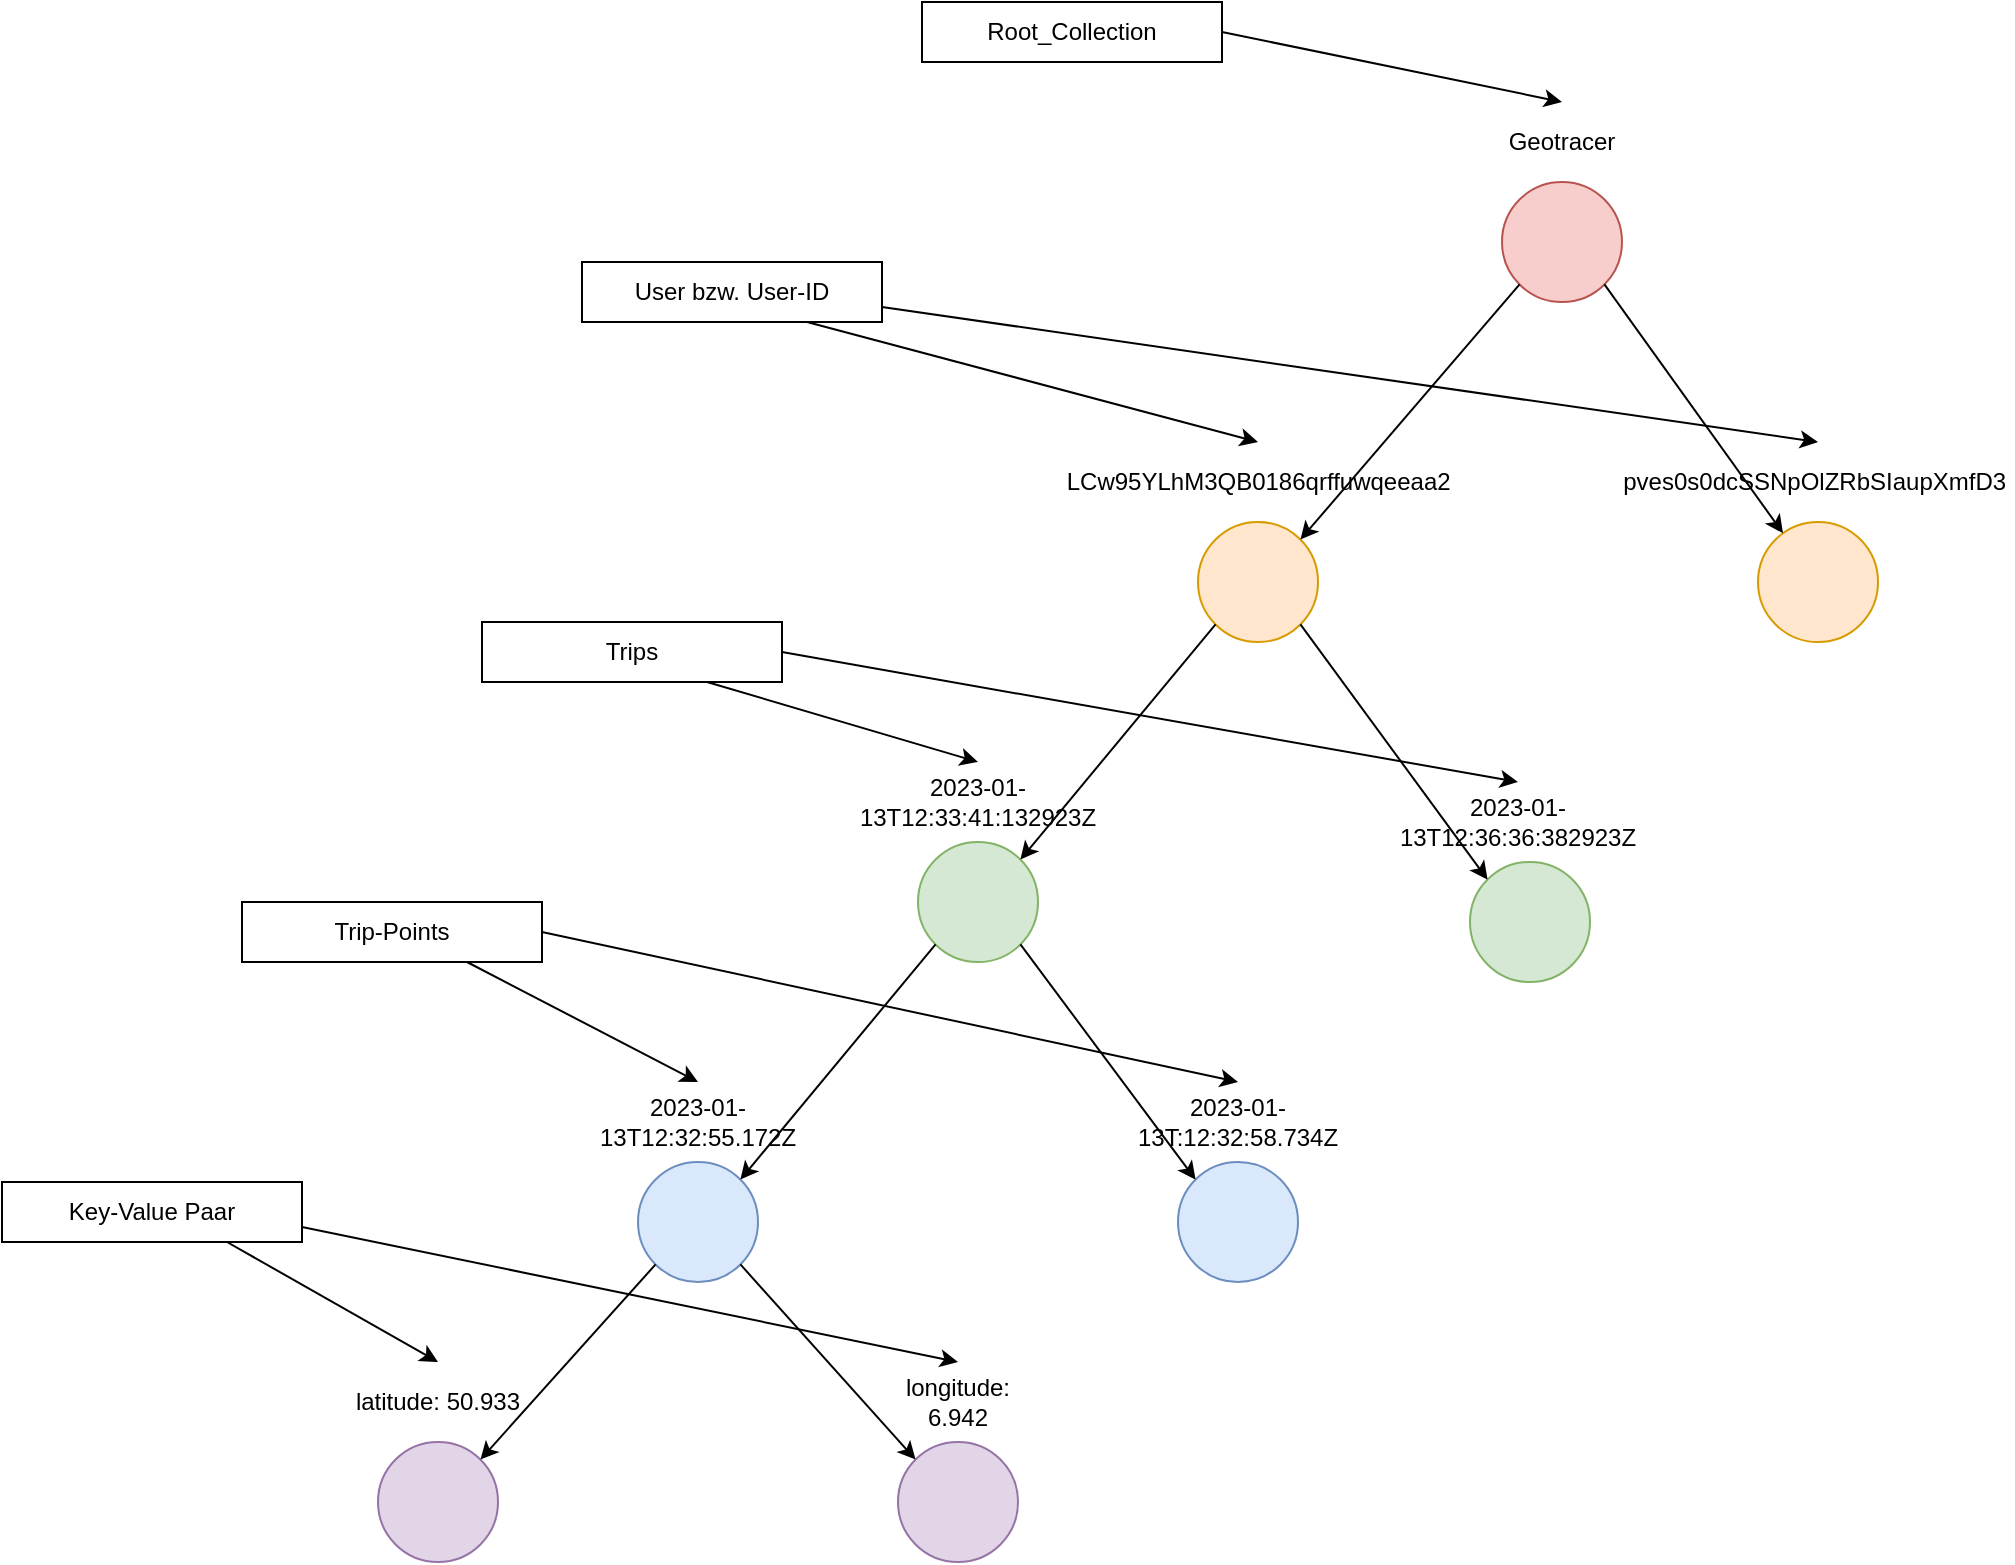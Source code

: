 <mxfile version="20.7.4" type="device" pages="2"><diagram id="57BaTJLazhsJaUT0ZsGx" name="Datenmodell"><mxGraphModel dx="2514" dy="968" grid="1" gridSize="10" guides="1" tooltips="1" connect="1" arrows="1" fold="1" page="1" pageScale="1" pageWidth="827" pageHeight="1169" math="0" shadow="0"><root><mxCell id="0"/><mxCell id="1" parent="0"/><mxCell id="urWgzRJY9WgPPMTaKpti-3" value="" style="group" parent="1" vertex="1" connectable="0"><mxGeometry x="382" y="80" width="96" height="100" as="geometry"/></mxCell><mxCell id="urWgzRJY9WgPPMTaKpti-1" value="" style="ellipse;whiteSpace=wrap;html=1;aspect=fixed;fillColor=#f8cecc;strokeColor=#b85450;" parent="urWgzRJY9WgPPMTaKpti-3" vertex="1"><mxGeometry x="18" y="40" width="60" height="60" as="geometry"/></mxCell><mxCell id="urWgzRJY9WgPPMTaKpti-2" value="Geotracer" style="text;html=1;strokeColor=none;fillColor=none;align=center;verticalAlign=middle;whiteSpace=wrap;rounded=0;" parent="urWgzRJY9WgPPMTaKpti-3" vertex="1"><mxGeometry width="96" height="40" as="geometry"/></mxCell><mxCell id="urWgzRJY9WgPPMTaKpti-4" value="" style="group;" parent="1" vertex="1" connectable="0"><mxGeometry x="230" y="250" width="96" height="100" as="geometry"/></mxCell><mxCell id="urWgzRJY9WgPPMTaKpti-5" value="" style="ellipse;whiteSpace=wrap;html=1;aspect=fixed;fillColor=#ffe6cc;strokeColor=#d79b00;" parent="urWgzRJY9WgPPMTaKpti-4" vertex="1"><mxGeometry x="18" y="40" width="60" height="60" as="geometry"/></mxCell><mxCell id="urWgzRJY9WgPPMTaKpti-6" value="&lt;table id=&quot;auth-users-table&quot; class=&quot;mat-table cdk-table mat-sort auth-user-table&quot; aria-label=&quot;Nutzer&quot; role=&quot;grid&quot;&gt;&lt;tbody role=&quot;rowgroup&quot;&gt;&lt;tr class=&quot;mat-row cdk-row ng-star-inserted&quot; role=&quot;row&quot;&gt;&lt;td class=&quot;mat-cell cdk-cell cdk-column-last-login mat-column-last-login ng-star-inserted&quot; role=&quot;gridcell&quot;&gt;&lt;div class=&quot;mat-cell-wrapper&quot;&gt;&lt;/div&gt;&lt;/td&gt;&lt;td class=&quot;mat-cell cdk-cell cdk-column-uid mat-column-uid ng-star-inserted&quot; role=&quot;gridcell&quot;&gt;&lt;div class=&quot;mat-cell-wrapper&quot;&gt; LCw95YLhM3QB0186qrffuwqeeaa2&amp;nbsp;&lt;/div&gt;&lt;/td&gt;&lt;/tr&gt;&lt;/tbody&gt;&lt;/table&gt;" style="text;html=1;strokeColor=none;fillColor=none;align=center;verticalAlign=middle;whiteSpace=wrap;rounded=0;" parent="urWgzRJY9WgPPMTaKpti-4" vertex="1"><mxGeometry width="96" height="40" as="geometry"/></mxCell><mxCell id="urWgzRJY9WgPPMTaKpti-7" style="rounded=0;orthogonalLoop=1;jettySize=auto;html=1;exitX=0;exitY=1;exitDx=0;exitDy=0;entryX=1;entryY=0;entryDx=0;entryDy=0;" parent="1" source="urWgzRJY9WgPPMTaKpti-1" target="urWgzRJY9WgPPMTaKpti-5" edge="1"><mxGeometry relative="1" as="geometry"/></mxCell><mxCell id="urWgzRJY9WgPPMTaKpti-8" value="" style="group;" parent="1" vertex="1" connectable="0"><mxGeometry x="510" y="250" width="96" height="100" as="geometry"/></mxCell><mxCell id="urWgzRJY9WgPPMTaKpti-9" value="" style="ellipse;whiteSpace=wrap;html=1;aspect=fixed;fillColor=#ffe6cc;strokeColor=#d79b00;" parent="urWgzRJY9WgPPMTaKpti-8" vertex="1"><mxGeometry x="18" y="40" width="60" height="60" as="geometry"/></mxCell><mxCell id="urWgzRJY9WgPPMTaKpti-10" value="pves0s0dcSSNpOlZRbSIaupXmfD3&amp;nbsp;" style="text;html=1;strokeColor=none;fillColor=none;align=center;verticalAlign=middle;whiteSpace=wrap;rounded=0;" parent="urWgzRJY9WgPPMTaKpti-8" vertex="1"><mxGeometry width="96" height="40" as="geometry"/></mxCell><mxCell id="urWgzRJY9WgPPMTaKpti-11" style="edgeStyle=none;rounded=0;orthogonalLoop=1;jettySize=auto;html=1;exitX=1;exitY=1;exitDx=0;exitDy=0;" parent="1" source="urWgzRJY9WgPPMTaKpti-1" target="urWgzRJY9WgPPMTaKpti-9" edge="1"><mxGeometry relative="1" as="geometry"/></mxCell><mxCell id="urWgzRJY9WgPPMTaKpti-12" value="" style="endArrow=classic;html=1;rounded=0;entryX=0.5;entryY=0;entryDx=0;entryDy=0;exitX=1;exitY=0.5;exitDx=0;exitDy=0;" parent="1" source="urWgzRJY9WgPPMTaKpti-13" target="urWgzRJY9WgPPMTaKpti-2" edge="1"><mxGeometry width="50" height="50" relative="1" as="geometry"><mxPoint x="220" y="60" as="sourcePoint"/><mxPoint x="440" y="420" as="targetPoint"/></mxGeometry></mxCell><mxCell id="urWgzRJY9WgPPMTaKpti-15" value="" style="group" parent="1" vertex="1" connectable="0"><mxGeometry x="110" y="30" width="150" height="30" as="geometry"/></mxCell><mxCell id="urWgzRJY9WgPPMTaKpti-13" value="" style="rounded=0;whiteSpace=wrap;html=1;" parent="urWgzRJY9WgPPMTaKpti-15" vertex="1"><mxGeometry width="150" height="30" as="geometry"/></mxCell><mxCell id="urWgzRJY9WgPPMTaKpti-14" value="Root_Collection" style="text;html=1;strokeColor=none;fillColor=none;align=center;verticalAlign=middle;whiteSpace=wrap;rounded=0;" parent="urWgzRJY9WgPPMTaKpti-15" vertex="1"><mxGeometry width="150" height="30" as="geometry"/></mxCell><mxCell id="urWgzRJY9WgPPMTaKpti-16" value="" style="group" parent="1" vertex="1" connectable="0"><mxGeometry x="-60" y="160" width="150" height="30" as="geometry"/></mxCell><mxCell id="urWgzRJY9WgPPMTaKpti-17" value="" style="rounded=0;whiteSpace=wrap;html=1;" parent="urWgzRJY9WgPPMTaKpti-16" vertex="1"><mxGeometry width="150" height="30" as="geometry"/></mxCell><mxCell id="urWgzRJY9WgPPMTaKpti-18" value="User bzw. User-ID" style="text;html=1;strokeColor=none;fillColor=none;align=center;verticalAlign=middle;whiteSpace=wrap;rounded=0;" parent="urWgzRJY9WgPPMTaKpti-16" vertex="1"><mxGeometry width="150" height="30" as="geometry"/></mxCell><mxCell id="urWgzRJY9WgPPMTaKpti-19" style="edgeStyle=none;rounded=0;orthogonalLoop=1;jettySize=auto;html=1;exitX=0.75;exitY=1;exitDx=0;exitDy=0;entryX=0.5;entryY=0;entryDx=0;entryDy=0;" parent="1" source="urWgzRJY9WgPPMTaKpti-18" target="urWgzRJY9WgPPMTaKpti-6" edge="1"><mxGeometry relative="1" as="geometry"/></mxCell><mxCell id="urWgzRJY9WgPPMTaKpti-20" style="edgeStyle=none;rounded=0;orthogonalLoop=1;jettySize=auto;html=1;exitX=1;exitY=0.75;exitDx=0;exitDy=0;entryX=0.5;entryY=0;entryDx=0;entryDy=0;" parent="1" source="urWgzRJY9WgPPMTaKpti-18" target="urWgzRJY9WgPPMTaKpti-10" edge="1"><mxGeometry relative="1" as="geometry"/></mxCell><mxCell id="urWgzRJY9WgPPMTaKpti-21" value="" style="group;" parent="1" vertex="1" connectable="0"><mxGeometry x="90" y="410" width="96" height="100" as="geometry"/></mxCell><mxCell id="urWgzRJY9WgPPMTaKpti-22" value="" style="ellipse;whiteSpace=wrap;html=1;aspect=fixed;fillColor=#d5e8d4;strokeColor=#82b366;" parent="urWgzRJY9WgPPMTaKpti-21" vertex="1"><mxGeometry x="18" y="40" width="60" height="60" as="geometry"/></mxCell><mxCell id="urWgzRJY9WgPPMTaKpti-23" value="2023-01-13T12:33:41:132923Z" style="text;html=1;strokeColor=none;fillColor=none;align=center;verticalAlign=middle;whiteSpace=wrap;rounded=0;" parent="urWgzRJY9WgPPMTaKpti-21" vertex="1"><mxGeometry width="96" height="40" as="geometry"/></mxCell><mxCell id="urWgzRJY9WgPPMTaKpti-24" value="" style="group;" parent="1" vertex="1" connectable="0"><mxGeometry x="360" y="420" width="96" height="100" as="geometry"/></mxCell><mxCell id="urWgzRJY9WgPPMTaKpti-25" value="" style="ellipse;whiteSpace=wrap;html=1;aspect=fixed;fillColor=#d5e8d4;strokeColor=#82b366;" parent="urWgzRJY9WgPPMTaKpti-24" vertex="1"><mxGeometry x="24" y="40" width="60" height="60" as="geometry"/></mxCell><mxCell id="urWgzRJY9WgPPMTaKpti-26" value="2023-01-13T12:36:36:382923Z" style="text;html=1;strokeColor=none;fillColor=none;align=center;verticalAlign=middle;whiteSpace=wrap;rounded=0;" parent="urWgzRJY9WgPPMTaKpti-24" vertex="1"><mxGeometry width="96" height="40" as="geometry"/></mxCell><mxCell id="urWgzRJY9WgPPMTaKpti-28" style="edgeStyle=none;rounded=0;orthogonalLoop=1;jettySize=auto;html=1;exitX=0;exitY=1;exitDx=0;exitDy=0;entryX=1;entryY=0;entryDx=0;entryDy=0;" parent="1" source="urWgzRJY9WgPPMTaKpti-5" target="urWgzRJY9WgPPMTaKpti-22" edge="1"><mxGeometry relative="1" as="geometry"/></mxCell><mxCell id="urWgzRJY9WgPPMTaKpti-29" style="edgeStyle=none;rounded=0;orthogonalLoop=1;jettySize=auto;html=1;exitX=1;exitY=1;exitDx=0;exitDy=0;entryX=0;entryY=0;entryDx=0;entryDy=0;" parent="1" source="urWgzRJY9WgPPMTaKpti-5" target="urWgzRJY9WgPPMTaKpti-25" edge="1"><mxGeometry relative="1" as="geometry"/></mxCell><mxCell id="urWgzRJY9WgPPMTaKpti-30" value="" style="group" parent="1" vertex="1" connectable="0"><mxGeometry x="-110" y="340" width="150" height="30" as="geometry"/></mxCell><mxCell id="urWgzRJY9WgPPMTaKpti-31" value="" style="rounded=0;whiteSpace=wrap;html=1;" parent="urWgzRJY9WgPPMTaKpti-30" vertex="1"><mxGeometry width="150" height="30" as="geometry"/></mxCell><mxCell id="urWgzRJY9WgPPMTaKpti-32" value="Trips" style="text;html=1;strokeColor=none;fillColor=none;align=center;verticalAlign=middle;whiteSpace=wrap;rounded=0;" parent="urWgzRJY9WgPPMTaKpti-30" vertex="1"><mxGeometry width="150" height="30" as="geometry"/></mxCell><mxCell id="urWgzRJY9WgPPMTaKpti-33" style="edgeStyle=none;rounded=0;orthogonalLoop=1;jettySize=auto;html=1;exitX=0.75;exitY=1;exitDx=0;exitDy=0;entryX=0.5;entryY=0;entryDx=0;entryDy=0;" parent="1" source="urWgzRJY9WgPPMTaKpti-32" target="urWgzRJY9WgPPMTaKpti-23" edge="1"><mxGeometry relative="1" as="geometry"/></mxCell><mxCell id="urWgzRJY9WgPPMTaKpti-34" style="edgeStyle=none;rounded=0;orthogonalLoop=1;jettySize=auto;html=1;exitX=1;exitY=0.5;exitDx=0;exitDy=0;entryX=0.5;entryY=0;entryDx=0;entryDy=0;" parent="1" source="urWgzRJY9WgPPMTaKpti-32" target="urWgzRJY9WgPPMTaKpti-26" edge="1"><mxGeometry relative="1" as="geometry"/></mxCell><mxCell id="urWgzRJY9WgPPMTaKpti-35" value="" style="group;" parent="1" vertex="1" connectable="0"><mxGeometry x="-50" y="570" width="96" height="100" as="geometry"/></mxCell><mxCell id="urWgzRJY9WgPPMTaKpti-36" value="" style="ellipse;whiteSpace=wrap;html=1;aspect=fixed;fillColor=#dae8fc;strokeColor=#6c8ebf;" parent="urWgzRJY9WgPPMTaKpti-35" vertex="1"><mxGeometry x="18" y="40" width="60" height="60" as="geometry"/></mxCell><mxCell id="urWgzRJY9WgPPMTaKpti-37" value="2023-01-13T12:32:55.172Z" style="text;html=1;strokeColor=none;fillColor=none;align=center;verticalAlign=middle;whiteSpace=wrap;rounded=0;" parent="urWgzRJY9WgPPMTaKpti-35" vertex="1"><mxGeometry width="96" height="40" as="geometry"/></mxCell><mxCell id="urWgzRJY9WgPPMTaKpti-38" value="" style="group;" parent="1" vertex="1" connectable="0"><mxGeometry x="220" y="570" width="96" height="100" as="geometry"/></mxCell><mxCell id="urWgzRJY9WgPPMTaKpti-39" value="" style="ellipse;whiteSpace=wrap;html=1;aspect=fixed;fillColor=#dae8fc;strokeColor=#6c8ebf;" parent="urWgzRJY9WgPPMTaKpti-38" vertex="1"><mxGeometry x="18" y="40" width="60" height="60" as="geometry"/></mxCell><mxCell id="urWgzRJY9WgPPMTaKpti-40" value="2023-01-13T:12:32:58.734Z" style="text;html=1;strokeColor=none;fillColor=none;align=center;verticalAlign=middle;whiteSpace=wrap;rounded=0;" parent="urWgzRJY9WgPPMTaKpti-38" vertex="1"><mxGeometry width="96" height="40" as="geometry"/></mxCell><mxCell id="urWgzRJY9WgPPMTaKpti-41" style="edgeStyle=none;rounded=0;orthogonalLoop=1;jettySize=auto;html=1;exitX=0;exitY=1;exitDx=0;exitDy=0;entryX=1;entryY=0;entryDx=0;entryDy=0;" parent="1" source="urWgzRJY9WgPPMTaKpti-22" target="urWgzRJY9WgPPMTaKpti-36" edge="1"><mxGeometry relative="1" as="geometry"/></mxCell><mxCell id="urWgzRJY9WgPPMTaKpti-42" style="edgeStyle=none;rounded=0;orthogonalLoop=1;jettySize=auto;html=1;exitX=1;exitY=1;exitDx=0;exitDy=0;entryX=0;entryY=0;entryDx=0;entryDy=0;" parent="1" source="urWgzRJY9WgPPMTaKpti-22" target="urWgzRJY9WgPPMTaKpti-39" edge="1"><mxGeometry relative="1" as="geometry"/></mxCell><mxCell id="urWgzRJY9WgPPMTaKpti-43" value="" style="group" parent="1" vertex="1" connectable="0"><mxGeometry x="-230" y="480" width="150" height="30" as="geometry"/></mxCell><mxCell id="urWgzRJY9WgPPMTaKpti-44" value="" style="rounded=0;whiteSpace=wrap;html=1;" parent="urWgzRJY9WgPPMTaKpti-43" vertex="1"><mxGeometry width="150" height="30" as="geometry"/></mxCell><mxCell id="urWgzRJY9WgPPMTaKpti-45" value="Trip-Points" style="text;html=1;strokeColor=none;fillColor=none;align=center;verticalAlign=middle;whiteSpace=wrap;rounded=0;" parent="urWgzRJY9WgPPMTaKpti-43" vertex="1"><mxGeometry width="150" height="30" as="geometry"/></mxCell><mxCell id="urWgzRJY9WgPPMTaKpti-46" style="edgeStyle=none;rounded=0;orthogonalLoop=1;jettySize=auto;html=1;exitX=0.75;exitY=1;exitDx=0;exitDy=0;entryX=0.5;entryY=0;entryDx=0;entryDy=0;" parent="1" source="urWgzRJY9WgPPMTaKpti-45" target="urWgzRJY9WgPPMTaKpti-37" edge="1"><mxGeometry relative="1" as="geometry"/></mxCell><mxCell id="urWgzRJY9WgPPMTaKpti-47" style="edgeStyle=none;rounded=0;orthogonalLoop=1;jettySize=auto;html=1;exitX=1;exitY=0.5;exitDx=0;exitDy=0;entryX=0.5;entryY=0;entryDx=0;entryDy=0;" parent="1" source="urWgzRJY9WgPPMTaKpti-45" target="urWgzRJY9WgPPMTaKpti-40" edge="1"><mxGeometry relative="1" as="geometry"/></mxCell><mxCell id="qz8Pmb2ykXKVIE_UtyFu-1" value="" style="group;" vertex="1" connectable="0" parent="1"><mxGeometry x="-180" y="710" width="96" height="100" as="geometry"/></mxCell><mxCell id="qz8Pmb2ykXKVIE_UtyFu-2" value="" style="ellipse;whiteSpace=wrap;html=1;aspect=fixed;fillColor=#e1d5e7;strokeColor=#9673a6;" vertex="1" parent="qz8Pmb2ykXKVIE_UtyFu-1"><mxGeometry x="18" y="40" width="60" height="60" as="geometry"/></mxCell><mxCell id="qz8Pmb2ykXKVIE_UtyFu-3" value="latitude: 50.933" style="text;html=1;strokeColor=none;fillColor=none;align=center;verticalAlign=middle;whiteSpace=wrap;rounded=0;" vertex="1" parent="qz8Pmb2ykXKVIE_UtyFu-1"><mxGeometry width="96" height="40" as="geometry"/></mxCell><mxCell id="qz8Pmb2ykXKVIE_UtyFu-4" value="" style="group;" vertex="1" connectable="0" parent="1"><mxGeometry x="80" y="710" width="96" height="100" as="geometry"/></mxCell><mxCell id="qz8Pmb2ykXKVIE_UtyFu-5" value="" style="ellipse;whiteSpace=wrap;html=1;aspect=fixed;fillColor=#e1d5e7;strokeColor=#9673a6;" vertex="1" parent="qz8Pmb2ykXKVIE_UtyFu-4"><mxGeometry x="18" y="40" width="60" height="60" as="geometry"/></mxCell><mxCell id="qz8Pmb2ykXKVIE_UtyFu-6" value="longitude:&lt;br&gt;6.942" style="text;html=1;strokeColor=none;fillColor=none;align=center;verticalAlign=middle;whiteSpace=wrap;rounded=0;" vertex="1" parent="qz8Pmb2ykXKVIE_UtyFu-4"><mxGeometry width="96" height="40" as="geometry"/></mxCell><mxCell id="qz8Pmb2ykXKVIE_UtyFu-7" style="rounded=0;orthogonalLoop=1;jettySize=auto;html=1;exitX=0;exitY=1;exitDx=0;exitDy=0;entryX=1;entryY=0;entryDx=0;entryDy=0;" edge="1" parent="1" source="urWgzRJY9WgPPMTaKpti-36" target="qz8Pmb2ykXKVIE_UtyFu-2"><mxGeometry relative="1" as="geometry"/></mxCell><mxCell id="qz8Pmb2ykXKVIE_UtyFu-8" style="edgeStyle=none;rounded=0;orthogonalLoop=1;jettySize=auto;html=1;exitX=1;exitY=1;exitDx=0;exitDy=0;entryX=0;entryY=0;entryDx=0;entryDy=0;" edge="1" parent="1" source="urWgzRJY9WgPPMTaKpti-36" target="qz8Pmb2ykXKVIE_UtyFu-5"><mxGeometry relative="1" as="geometry"/></mxCell><mxCell id="qz8Pmb2ykXKVIE_UtyFu-9" value="" style="group" vertex="1" connectable="0" parent="1"><mxGeometry x="-350" y="620" width="150" height="30" as="geometry"/></mxCell><mxCell id="qz8Pmb2ykXKVIE_UtyFu-10" value="" style="rounded=0;whiteSpace=wrap;html=1;" vertex="1" parent="qz8Pmb2ykXKVIE_UtyFu-9"><mxGeometry width="150" height="30" as="geometry"/></mxCell><mxCell id="qz8Pmb2ykXKVIE_UtyFu-11" value="Key-Value Paar" style="text;html=1;strokeColor=none;fillColor=none;align=center;verticalAlign=middle;whiteSpace=wrap;rounded=0;" vertex="1" parent="qz8Pmb2ykXKVIE_UtyFu-9"><mxGeometry width="150" height="30" as="geometry"/></mxCell><mxCell id="qz8Pmb2ykXKVIE_UtyFu-12" style="edgeStyle=none;rounded=0;orthogonalLoop=1;jettySize=auto;html=1;exitX=0.75;exitY=1;exitDx=0;exitDy=0;entryX=0.5;entryY=0;entryDx=0;entryDy=0;" edge="1" parent="1" source="qz8Pmb2ykXKVIE_UtyFu-11" target="qz8Pmb2ykXKVIE_UtyFu-3"><mxGeometry relative="1" as="geometry"/></mxCell><mxCell id="qz8Pmb2ykXKVIE_UtyFu-13" style="edgeStyle=none;rounded=0;orthogonalLoop=1;jettySize=auto;html=1;exitX=1;exitY=0.75;exitDx=0;exitDy=0;entryX=0.5;entryY=0;entryDx=0;entryDy=0;" edge="1" parent="1" source="qz8Pmb2ykXKVIE_UtyFu-11" target="qz8Pmb2ykXKVIE_UtyFu-6"><mxGeometry relative="1" as="geometry"/></mxCell></root></mxGraphModel></diagram><diagram id="4NMAA6JyIGlTI1LH6JEc" name="firestore_structure"><mxGraphModel dx="1434" dy="1992" grid="1" gridSize="10" guides="1" tooltips="1" connect="1" arrows="1" fold="1" page="1" pageScale="1" pageWidth="827" pageHeight="1169" math="0" shadow="0"><root><mxCell id="0"/><mxCell id="1" parent="0"/><mxCell id="bog2d24tWntVI_iAPEZV-4" value="" style="endArrow=classic;html=1;rounded=0;exitX=0.5;exitY=1;exitDx=0;exitDy=0;entryX=0.5;entryY=0;entryDx=0;entryDy=0;" parent="1" source="bog2d24tWntVI_iAPEZV-2" target="bog2d24tWntVI_iAPEZV-7" edge="1"><mxGeometry width="50" height="50" relative="1" as="geometry"><mxPoint x="390" y="470" as="sourcePoint"/><mxPoint x="414" y="220" as="targetPoint"/></mxGeometry></mxCell><mxCell id="bog2d24tWntVI_iAPEZV-5" value="" style="group" parent="1" vertex="1" connectable="0"><mxGeometry x="374" y="60" width="80" height="120" as="geometry"/></mxCell><mxCell id="bog2d24tWntVI_iAPEZV-2" value="" style="ellipse;whiteSpace=wrap;html=1;aspect=fixed;fillColor=#f8cecc;strokeColor=#b85450;" parent="bog2d24tWntVI_iAPEZV-5" vertex="1"><mxGeometry y="40" width="80" height="80" as="geometry"/></mxCell><mxCell id="bog2d24tWntVI_iAPEZV-6" value="" style="group" parent="1" vertex="1" connectable="0"><mxGeometry x="374" y="190" width="80" height="120" as="geometry"/></mxCell><mxCell id="bog2d24tWntVI_iAPEZV-7" value="" style="ellipse;whiteSpace=wrap;html=1;aspect=fixed;fillColor=#ffe6cc;strokeColor=#d79b00;" parent="bog2d24tWntVI_iAPEZV-6" vertex="1"><mxGeometry y="40" width="80" height="80" as="geometry"/></mxCell><mxCell id="bog2d24tWntVI_iAPEZV-8" value="Documents" style="text;html=1;strokeColor=none;fillColor=none;align=center;verticalAlign=middle;whiteSpace=wrap;rounded=0;" parent="1" vertex="1"><mxGeometry x="340" y="200" width="60" height="30" as="geometry"/></mxCell><mxCell id="bog2d24tWntVI_iAPEZV-3" value="Root Collection" style="text;html=1;strokeColor=none;fillColor=none;align=center;verticalAlign=middle;whiteSpace=wrap;rounded=0;" parent="1" vertex="1"><mxGeometry x="340" y="60" width="60" height="30" as="geometry"/></mxCell><mxCell id="bog2d24tWntVI_iAPEZV-10" value="" style="ellipse;whiteSpace=wrap;html=1;aspect=fixed;fillColor=#d5e8d4;strokeColor=#82b366;" parent="1" vertex="1"><mxGeometry x="260" y="340" width="80" height="80" as="geometry"/></mxCell><mxCell id="bog2d24tWntVI_iAPEZV-11" style="edgeStyle=none;rounded=0;orthogonalLoop=1;jettySize=auto;html=1;exitX=0;exitY=1;exitDx=0;exitDy=0;entryX=1;entryY=0;entryDx=0;entryDy=0;" parent="1" source="bog2d24tWntVI_iAPEZV-7" target="bog2d24tWntVI_iAPEZV-10" edge="1"><mxGeometry relative="1" as="geometry"/></mxCell><mxCell id="bog2d24tWntVI_iAPEZV-16" style="edgeStyle=orthogonalEdgeStyle;rounded=0;orthogonalLoop=1;jettySize=auto;html=1;exitX=0.5;exitY=0;exitDx=0;exitDy=0;entryX=0.5;entryY=0;entryDx=0;entryDy=0;curved=1;" parent="1" source="bog2d24tWntVI_iAPEZV-12" target="bog2d24tWntVI_iAPEZV-2" edge="1"><mxGeometry relative="1" as="geometry"><Array as="points"><mxPoint x="540" y="340"/><mxPoint x="540" y="-10"/><mxPoint x="414" y="-10"/></Array></mxGeometry></mxCell><mxCell id="bog2d24tWntVI_iAPEZV-12" value="" style="ellipse;whiteSpace=wrap;html=1;aspect=fixed;fillColor=#d5e8d4;strokeColor=#82b366;" parent="1" vertex="1"><mxGeometry x="490" y="340" width="80" height="80" as="geometry"/></mxCell><mxCell id="bog2d24tWntVI_iAPEZV-13" style="edgeStyle=none;rounded=0;orthogonalLoop=1;jettySize=auto;html=1;exitX=1;exitY=1;exitDx=0;exitDy=0;entryX=0;entryY=0;entryDx=0;entryDy=0;" parent="1" source="bog2d24tWntVI_iAPEZV-7" target="bog2d24tWntVI_iAPEZV-12" edge="1"><mxGeometry relative="1" as="geometry"/></mxCell><mxCell id="bog2d24tWntVI_iAPEZV-14" value="Field" style="text;html=1;strokeColor=none;fillColor=none;align=center;verticalAlign=middle;whiteSpace=wrap;rounded=0;" parent="1" vertex="1"><mxGeometry x="220" y="320" width="60" height="30" as="geometry"/></mxCell><mxCell id="bog2d24tWntVI_iAPEZV-15" value="Collection" style="text;html=1;strokeColor=none;fillColor=none;align=center;verticalAlign=middle;whiteSpace=wrap;rounded=0;" parent="1" vertex="1"><mxGeometry x="550" y="320" width="60" height="30" as="geometry"/></mxCell></root></mxGraphModel></diagram></mxfile>